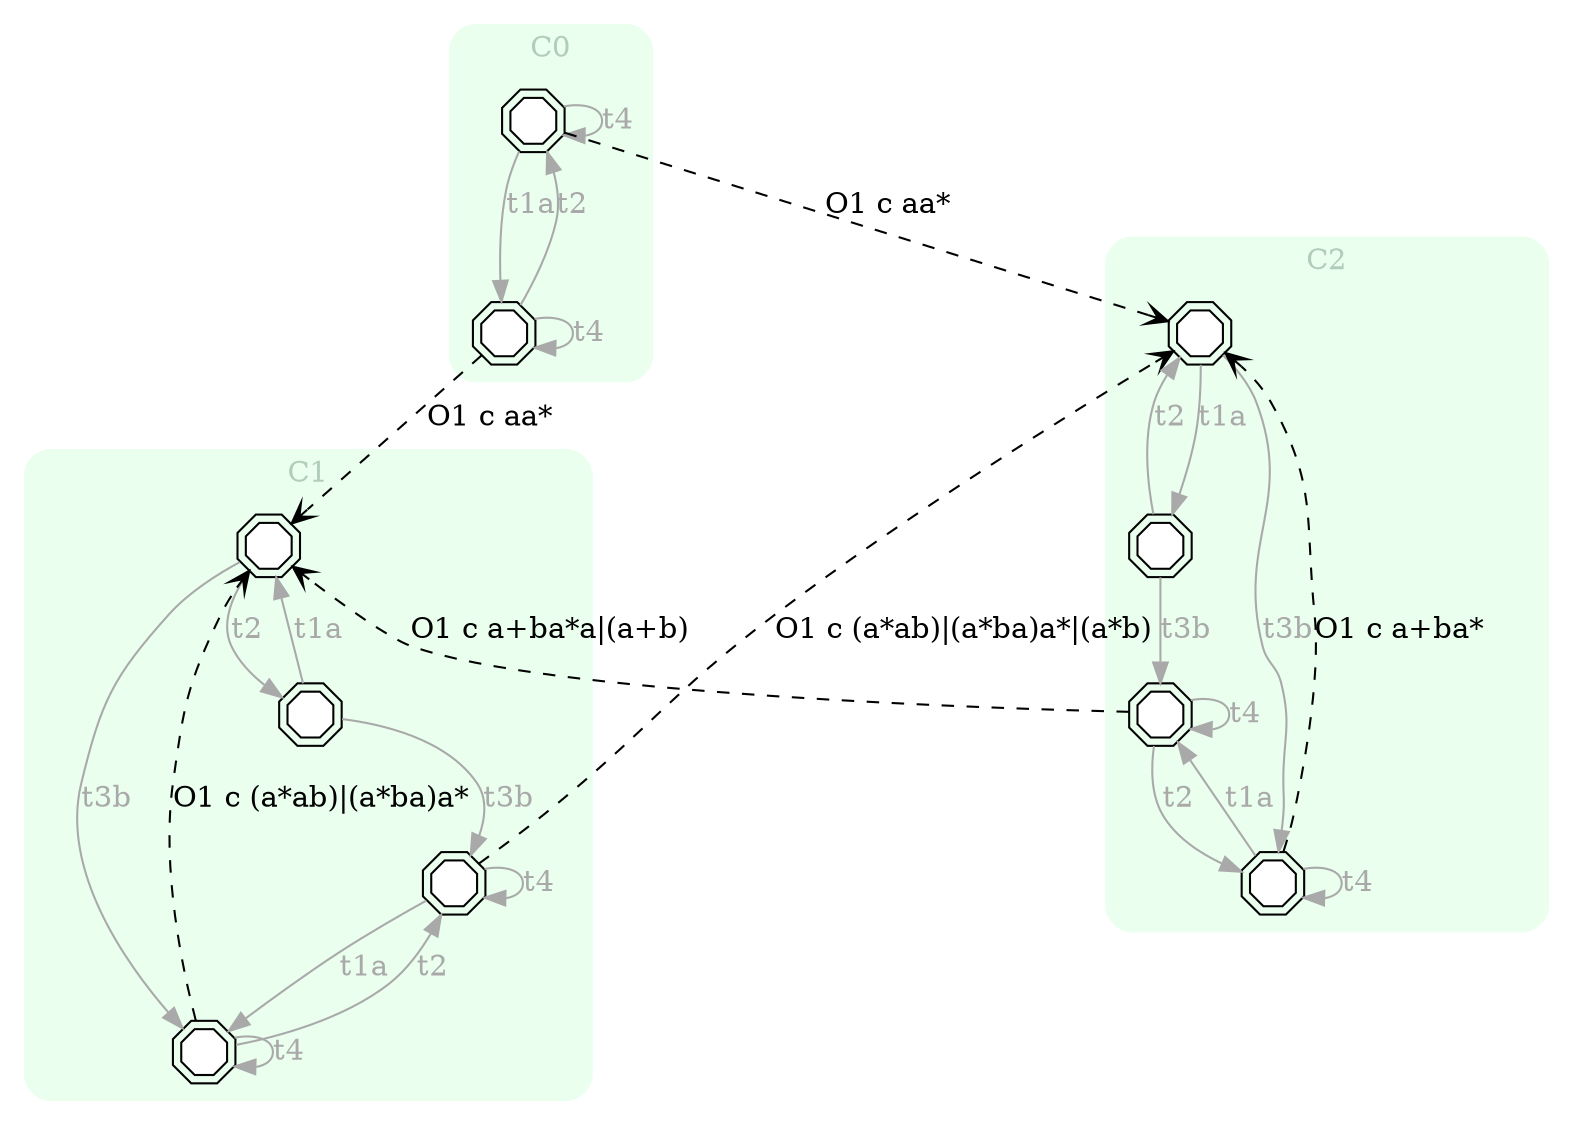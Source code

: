 digraph "EXPinput/r" {
node [style=filled fillcolor=white]
subgraph cluster0 {
style="rounded,filled" label="C0" fontcolor="#B2CCBB" color="#EAFFEE"
edge[color=darkgray fontcolor=darkgray]
node [shape=doubleoctagon width=0.3 height=0.3]; C0S0 [label=""];
node [shape=doubleoctagon width=0.3 height=0.3]; C0S1 [label=""];
C0S0 -> C0S0 [label=t4]
C0S0 -> C0S1 [label=t1a]
C0S1 -> C0S1 [label=t4]
C0S1 -> C0S0 [label=t2]
}
subgraph cluster1 {
style="rounded,filled" label="C1" fontcolor="#B2CCBB" color="#EAFFEE"
edge[color=darkgray fontcolor=darkgray]
node [shape=doubleoctagon width=0.3 height=0.3]; C1S0 [label=""];
node [shape=doubleoctagon width=0.3 height=0.3]; C1S1 [label=""];
node [shape=doubleoctagon width=0.3 height=0.3]; C1S2 [label=""];
node [shape=doubleoctagon width=0.3 height=0.3]; C1S3 [label=""];
C1S0 -> C1S3 [label=t3b]
C1S0 -> C1S1 [label=t2]
C1S1 -> C1S2 [label=t3b]
C1S1 -> C1S0 [label=t1a]
C1S2 -> C1S2 [label=t4]
C1S2 -> C1S3 [label=t1a]
C1S3 -> C1S3 [label=t4]
C1S3 -> C1S2 [label=t2]
}
subgraph cluster2 {
style="rounded,filled" label="C2" fontcolor="#B2CCBB" color="#EAFFEE"
edge[color=darkgray fontcolor=darkgray]
node [shape=doubleoctagon width=0.3 height=0.3]; C2S0 [label=""];
node [shape=doubleoctagon width=0.3 height=0.3]; C2S1 [label=""];
node [shape=doubleoctagon width=0.3 height=0.3]; C2S2 [label=""];
node [shape=doubleoctagon width=0.3 height=0.3]; C2S3 [label=""];
C2S0 -> C2S3 [label=t3b]
C2S0 -> C2S1 [label=t1a]
C2S1 -> C2S2 [label=t3b]
C2S1 -> C2S0 [label=t2]
C2S2 -> C2S2 [label=t4]
C2S2 -> C2S3 [label=t2]
C2S3 -> C2S3 [label=t4]
C2S3 -> C2S2 [label=t1a]
}
C1S3 -> C1S0 [style=dashed arrowhead=vee label="O1 c (a*ab)|(a*ba)a*"]
C0S1 -> C1S0 [style=dashed arrowhead=vee label="O1 c aa*"]
C2S3 -> C2S0 [style=dashed arrowhead=vee label="O1 c a+ba*"]
C1S2 -> C2S0 [style=dashed arrowhead=vee label="O1 c (a*ab)|(a*ba)a*|(a*b)"]
C0S0 -> C2S0 [style=dashed arrowhead=vee label="O1 c aa*"]
C2S2 -> C1S0 [style=dashed arrowhead=vee label="O1 c a+ba*a|(a+b)"]
}
